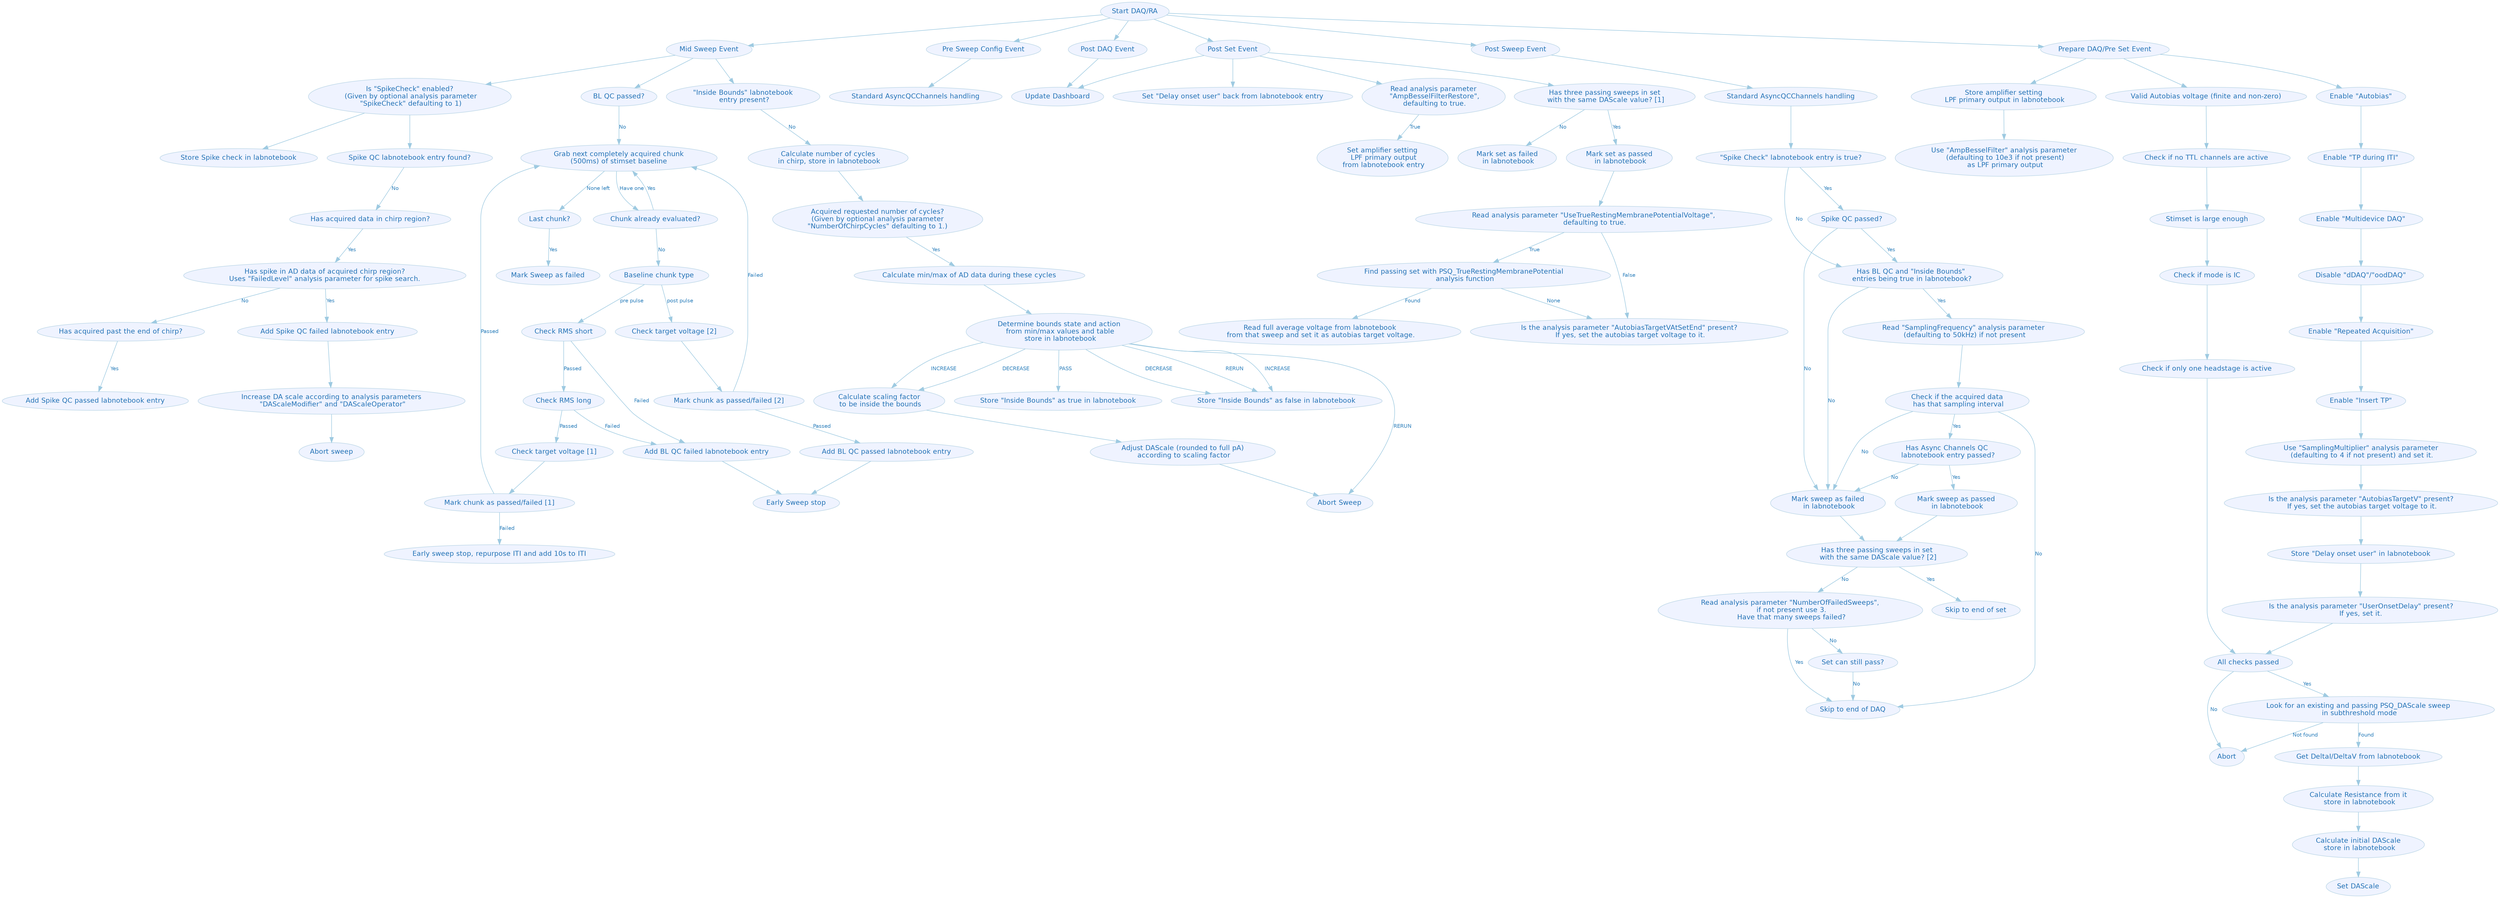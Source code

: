 digraph G {
	graph [center=true,
		color=white,
		compound=true,
		fontcolor=black,
		fontname=Helvetica,
		fontsize=14,
		penwidth=0.1,
		ratio="0,01"
	];
	node [color="#bdd7e7",
		fillcolor="#eff3ff",
		fontcolor="#2171b5",
		fontname=Helvetica,
		fontsize=13,
		label="\N",
		shape=ellipse,
		style=filled
	];
	edge [color="#9ecae1",
		fontcolor="#3182bd",
		fontname=Helvetica,
		fontsize=10,
		style=solid
	];
	"Start DAQ/RA" -> "Mid Sweep Event";
	"Start DAQ/RA" -> "Pre Sweep Config Event";
	"Start DAQ/RA" -> "Post DAQ Event";
	"Start DAQ/RA" -> "Post Set Event";
	"Start DAQ/RA" -> "Post Sweep Event";
	"Start DAQ/RA" -> "Prepare DAQ/Pre Set Event";
	"Mid Sweep Event" -> "BL QC passed?";
	"Mid Sweep Event" -> "\"Inside Bounds\" labnotebook\n entry present?";
	n63	[label="Is \"SpikeCheck\" enabled?\n (Given by optional analysis parameter\n \"SpikeCheck\" defaulting to 1)"];
	"Mid Sweep Event" -> n63;
	n91	[URL="../_static/images/async-qc-channels.svg",
		label="Standard AsyncQCChannels handling",
		target=_graphviz];
	"Pre Sweep Config Event" -> n91;
	"Post DAQ Event" -> "Update Dashboard";
	"Post Set Event" -> "Update Dashboard";
	"Post Set Event" -> "Has three passing sweeps in set\n with the same DAScale value? [1]";
	n84	[label="Set \"Delay onset user\" back from labnotebook entry"];
	"Post Set Event" -> n84;
	n97	[label="Read analysis parameter\n \"AmpBesselFilterRestore\",\n defaulting to true."];
	"Post Set Event" -> n97;
	n92	[URL="../_static/images/async-qc-channels.svg",
		label="Standard AsyncQCChannels handling",
		target=_graphviz];
	"Post Sweep Event" -> n92;
	"Prepare DAQ/Pre Set Event" -> "Enable \"Autobias\"";
	"Prepare DAQ/Pre Set Event" -> "Valid Autobias voltage (finite and non-zero)";
	n95	[label="Store amplifier setting\n LPF primary output in labnotebook"];
	"Prepare DAQ/Pre Set Event" -> n95;
	"BL QC passed?" -> "Grab next completely acquired chunk\n(500ms) of stimset baseline"	[label=No];
	"\"Inside Bounds\" labnotebook\n entry present?" -> "Calculate number of cycles\n in chirp, store in labnotebook"	[label=No];
	n64	[label="Store Spike check in labnotebook"];
	n63 -> n64;
	n65	[label="Spike QC labnotebook entry found?"];
	n63 -> n65;
	"Has three passing sweeps in set\n with the same DAScale value? [1]" -> "Mark set as failed\n in labnotebook"	[label=No];
	"Has three passing sweeps in set\n with the same DAScale value? [1]" -> "Mark set as passed\n in labnotebook"	[label=Yes];
	n73	[label="\"Spike Check\" labnotebook entry is true?"];
	n92 -> n73;
	"Enable \"Autobias\"" -> "Enable \"TP during ITI\"";
	"Valid Autobias voltage (finite and non-zero)" -> "Check if no TTL channels are active";
	"Grab next completely acquired chunk\n(500ms) of stimset baseline" -> "Chunk already evaluated?"	[label="Have one"];
	"Grab next completely acquired chunk\n(500ms) of stimset baseline" -> "Last chunk?"	[label="None left"];
	"Calculate number of cycles\n in chirp, store in labnotebook" -> "Acquired requested number of cycles?\n(Given by optional analysis parameter\n\"NumberOfChirpCycles\" defaulting to 1.)";
	n66	[label="Has acquired data in chirp region?"];
	n65 -> n66	[label=No];
	n87	[label="Read analysis parameter \"UseTrueRestingMembranePotentialVoltage\",\n defaulting to true."];
	"Mark set as passed\n in labnotebook" -> n87;
	n73 -> "Has BL QC and \"Inside Bounds\"\n entries being true in labnotebook?"	[label=No];
	n74	[label="Spike QC passed?"];
	n73 -> n74	[label=Yes];
	"Has BL QC and \"Inside Bounds\"\n entries being true in labnotebook?" -> "Mark sweep as failed\n in labnotebook"	[label=No];
	n76	[label="Read \"SamplingFrequency\" analysis parameter\n (defaulting to 50kHz) if not present"];
	"Has BL QC and \"Inside Bounds\"\n entries being true in labnotebook?" -> n76	[label=Yes];
	n74 -> "Has BL QC and \"Inside Bounds\"\n entries being true in labnotebook?"	[label=Yes];
	n74 -> "Mark sweep as failed\n in labnotebook"	[label=No];
	"Enable \"TP during ITI\"" -> "Enable \"Multidevice DAQ\"";
	"Check if no TTL channels are active" -> "Stimset is large enough";
	"Chunk already evaluated?" -> "Grab next completely acquired chunk\n(500ms) of stimset baseline"	[label=Yes];
	"Chunk already evaluated?" -> "Baseline chunk type"	[label=No];
	"Last chunk?" -> "Mark Sweep as failed"	[label=Yes];
	"Acquired requested number of cycles?\n(Given by optional analysis parameter\n\"NumberOfChirpCycles\" defaulting to 1.)" -> "Calculate min/max of AD data during these cycles"	[label=Yes];
	n68	[label="Has spike in AD data of acquired chirp region?\nUses \"FailedLevel\" analysis parameter for spike search."];
	n66 -> n68	[label=Yes];
	n80	[label="Is the analysis parameter \"AutobiasTargetVAtSetEnd\" present?\n If yes, set the autobias target voltage to it."];
	n87 -> n80	[label=False];
	n88	[label="Find passing set with PSQ_TrueRestingMembranePotential\n analysis function"];
	n87 -> n88	[label=True];
	"Mark sweep as failed\n in labnotebook" -> "Has three passing sweeps in set\n with the same DAScale value? [2]";
	n85	[label="Check if the acquired data\n has that sampling interval"];
	n76 -> n85;
	"Enable \"Multidevice DAQ\"" -> "Disable \"dDAQ\"/\"oodDAQ\"";
	"Stimset is large enough" -> "Check if mode is IC";
	"Baseline chunk type" -> "Check RMS short"	[label="pre pulse"];
	"Baseline chunk type" -> "Check target voltage [2]"	[label="post pulse"];
	"Calculate min/max of AD data during these cycles" -> "Determine bounds state and action\n from min/max values and table\n store in labnotebook";
	n69	[label="Add Spike QC failed labnotebook entry"];
	n68 -> n69	[label=Yes];
	n71	[label="Has acquired past the end of chirp?"];
	n68 -> n71	[label=No];
	n88 -> n80	[label=None];
	n90	[label="Read full average voltage from labnotebook\n from that sweep and set it as autobias target voltage."];
	n88 -> n90	[label=Found];
	"Has three passing sweeps in set\n with the same DAScale value? [2]" -> "Skip to end of set"	[label=Yes];
	"Has three passing sweeps in set\n with the same DAScale value? [2]" -> "Read analysis parameter \"NumberOfFailedSweeps\",\n if not present use 3.\n Have that many sweeps failed?"	[label=No];
	n85 -> "Mark sweep as failed\n in labnotebook"	[label=No];
	n85 -> "Skip to end of DAQ"	[label=No];
	n93	[label="Has Async Channels QC\n labnotebook entry passed?"];
	n85 -> n93	[label=Yes];
	"Disable \"dDAQ\"/\"oodDAQ\"" -> "Enable \"Repeated Acquisition\"";
	"Check if mode is IC" -> "Check if only one headstage is active";
	"Check RMS short" -> "Check RMS long"	[label=Passed];
	"Check RMS short" -> "Add BL QC failed labnotebook entry"	[label=Failed];
	"Check target voltage [2]" -> "Mark chunk as passed/failed [2]";
	"Determine bounds state and action\n from min/max values and table\n store in labnotebook" -> "Store \"Inside Bounds\" as true in labnotebook"	[label=PASS];
	"Determine bounds state and action\n from min/max values and table\n store in labnotebook" -> "Store \"Inside Bounds\" as false in labnotebook"	[label=RERUN];
	"Determine bounds state and action\n from min/max values and table\n store in labnotebook" -> "Store \"Inside Bounds\" as false in labnotebook"	[label=INCREASE];
	"Determine bounds state and action\n from min/max values and table\n store in labnotebook" -> "Store \"Inside Bounds\" as false in labnotebook"	[label=DECREASE];
	"Determine bounds state and action\n from min/max values and table\n store in labnotebook" -> "Abort Sweep"	[label=RERUN];
	"Determine bounds state and action\n from min/max values and table\n store in labnotebook" -> "Calculate scaling factor\n to be inside the bounds"	[label=INCREASE];
	"Determine bounds state and action\n from min/max values and table\n store in labnotebook" -> "Calculate scaling factor\n to be inside the bounds"	[label=DECREASE];
	n67	[label="Increase DA scale according to analysis parameters\n \"DAScaleModifier\" and \"DAScaleOperator\""];
	n69 -> n67;
	n72	[label="Add Spike QC passed labnotebook entry"];
	n71 -> n72	[label=Yes];
	"Read analysis parameter \"NumberOfFailedSweeps\",\n if not present use 3.\n Have that many sweeps failed?" -> "Skip to end of DAQ"	[label=Yes];
	"Read analysis parameter \"NumberOfFailedSweeps\",\n if not present use 3.\n Have that many sweeps failed?" -> "Set can still pass?"	[label=No];
	n93 -> "Mark sweep as failed\n in labnotebook"	[label=No];
	n93 -> "Mark sweep as passed\n in labnotebook"	[label=Yes];
	"Enable \"Repeated Acquisition\"" -> "Enable \"Insert TP\"";
	"Check if only one headstage is active" -> "All checks passed";
	"Check RMS long" -> "Add BL QC failed labnotebook entry"	[label=Failed];
	"Check RMS long" -> "Check target voltage [1]"	[label=Passed];
	"Add BL QC failed labnotebook entry" -> "Early Sweep stop";
	"Mark chunk as passed/failed [2]" -> "Grab next completely acquired chunk\n(500ms) of stimset baseline"	[label=Failed];
	"Mark chunk as passed/failed [2]" -> "Add BL QC passed labnotebook entry"	[label=Passed];
	"Calculate scaling factor\n to be inside the bounds" -> "Adjust DAScale (rounded to full pA)\n according to scaling factor";
	n75	[label="Abort sweep"];
	n67 -> n75;
	"Set can still pass?" -> "Skip to end of DAQ"	[label=No];
	"Mark sweep as passed\n in labnotebook" -> "Has three passing sweeps in set\n with the same DAScale value? [2]";
	n89	[label="Use \"SamplingMultiplier\" analysis parameter\n (defaulting to 4 if not present) and set it."];
	"Enable \"Insert TP\"" -> n89;
	"All checks passed" -> Abort	[label=No];
	"All checks passed" -> "Look for an existing and passing PSQ_DAScale sweep\n in subthreshold mode"	[label=Yes];
	"Check target voltage [1]" -> "Mark chunk as passed/failed [1]";
	"Add BL QC passed labnotebook entry" -> "Early Sweep stop";
	"Adjust DAScale (rounded to full pA)\n according to scaling factor" -> "Abort Sweep";
	n78	[label="Is the analysis parameter \"AutobiasTargetV\" present?\n If yes, set the autobias target voltage to it."];
	n89 -> n78;
	"Look for an existing and passing PSQ_DAScale sweep\n in subthreshold mode" -> Abort	[label="Not found"];
	"Look for an existing and passing PSQ_DAScale sweep\n in subthreshold mode" -> "Get DeltaI/DeltaV from labnotebook"	[label=Found];
	"Mark chunk as passed/failed [1]" -> "Grab next completely acquired chunk\n(500ms) of stimset baseline"	[label=Passed];
	"Mark chunk as passed/failed [1]" -> "Early sweep stop, repurpose ITI and add 10s to ITI"	[label=Failed];
	n82	[label="Store \"Delay onset user\" in labnotebook"];
	n78 -> n82;
	"Get DeltaI/DeltaV from labnotebook" -> "Calculate Resistance from it\n store in labnotebook";
	n83	[label=" Is the analysis parameter \"UserOnsetDelay\" present?\n If yes, set it."];
	n82 -> n83;
	"Calculate Resistance from it\n store in labnotebook" -> "Calculate initial DAScale\n store in labnotebook";
	n83 -> "All checks passed";
	"Calculate initial DAScale\n store in labnotebook" -> "Set DAScale";
	n96	[label="Use \"AmpBesselFilter\" analysis parameter\n (defaulting to 10e3 if not present)\n as LPF primary output"];
	n95 -> n96;
	n98	[label="Set amplifier setting\n LPF primary output\n from labnotebook entry"];
	n97 -> n98	[label=True];
}

